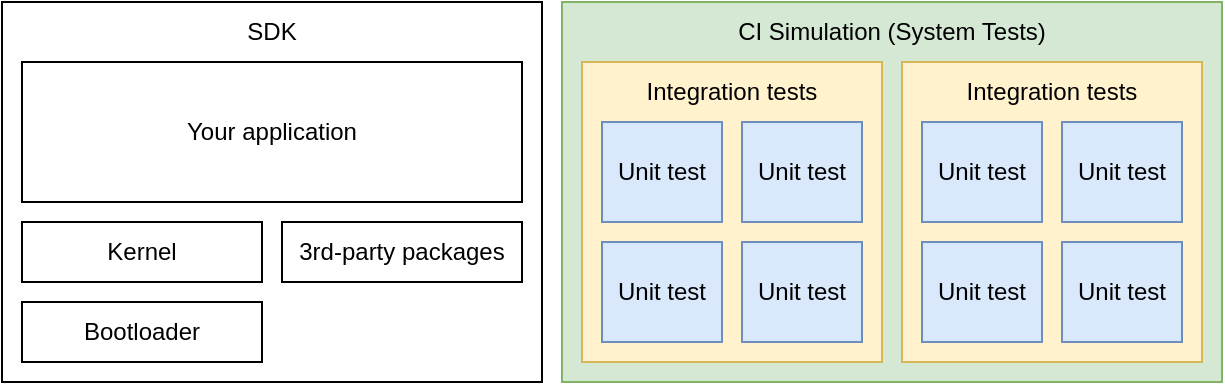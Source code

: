 <mxfile version="20.6.0" type="device"><diagram id="8xm20lVhFXb1jqAWpGOB" name="Page-1"><mxGraphModel dx="967" dy="734" grid="1" gridSize="10" guides="1" tooltips="1" connect="1" arrows="1" fold="1" page="1" pageScale="1" pageWidth="850" pageHeight="1100" math="0" shadow="0"><root><mxCell id="0"/><mxCell id="1" parent="0"/><mxCell id="GwI05cTvJKmrchLceLlK-1" value="" style="rounded=0;whiteSpace=wrap;html=1;fillColor=#d5e8d4;strokeColor=#82b366;" vertex="1" parent="1"><mxGeometry x="360" y="370" width="330" height="190" as="geometry"/></mxCell><mxCell id="GwI05cTvJKmrchLceLlK-2" value="" style="rounded=0;whiteSpace=wrap;html=1;" vertex="1" parent="1"><mxGeometry x="80" y="370" width="270" height="190" as="geometry"/></mxCell><mxCell id="GwI05cTvJKmrchLceLlK-3" value="Bootloader" style="rounded=0;whiteSpace=wrap;html=1;" vertex="1" parent="1"><mxGeometry x="90" y="520" width="120" height="30" as="geometry"/></mxCell><mxCell id="GwI05cTvJKmrchLceLlK-4" value="Kernel" style="rounded=0;whiteSpace=wrap;html=1;" vertex="1" parent="1"><mxGeometry x="90" y="480" width="120" height="30" as="geometry"/></mxCell><mxCell id="GwI05cTvJKmrchLceLlK-5" value="3rd-party packages" style="rounded=0;whiteSpace=wrap;html=1;" vertex="1" parent="1"><mxGeometry x="220" y="480" width="120" height="30" as="geometry"/></mxCell><mxCell id="GwI05cTvJKmrchLceLlK-6" value="Your application" style="rounded=0;whiteSpace=wrap;html=1;" vertex="1" parent="1"><mxGeometry x="90" y="400" width="250" height="70" as="geometry"/></mxCell><mxCell id="GwI05cTvJKmrchLceLlK-7" value="SDK" style="text;html=1;strokeColor=none;fillColor=none;align=center;verticalAlign=middle;whiteSpace=wrap;rounded=0;" vertex="1" parent="1"><mxGeometry x="185" y="370" width="60" height="30" as="geometry"/></mxCell><mxCell id="GwI05cTvJKmrchLceLlK-8" value="CI Simulation (System Tests)" style="text;html=1;strokeColor=none;fillColor=none;align=center;verticalAlign=middle;whiteSpace=wrap;rounded=0;" vertex="1" parent="1"><mxGeometry x="440" y="370" width="170" height="30" as="geometry"/></mxCell><mxCell id="GwI05cTvJKmrchLceLlK-15" value="" style="rounded=0;whiteSpace=wrap;html=1;fillColor=#fff2cc;strokeColor=#d6b656;" vertex="1" parent="1"><mxGeometry x="370" y="400" width="150" height="150" as="geometry"/></mxCell><mxCell id="GwI05cTvJKmrchLceLlK-9" value="Unit test" style="rounded=0;whiteSpace=wrap;html=1;fillColor=#dae8fc;strokeColor=#6c8ebf;" vertex="1" parent="1"><mxGeometry x="380" y="430" width="60" height="50" as="geometry"/></mxCell><mxCell id="GwI05cTvJKmrchLceLlK-10" value="Integration tests" style="text;html=1;strokeColor=none;fillColor=none;align=center;verticalAlign=middle;whiteSpace=wrap;rounded=0;" vertex="1" parent="1"><mxGeometry x="390" y="400" width="110" height="30" as="geometry"/></mxCell><mxCell id="GwI05cTvJKmrchLceLlK-11" value="Unit test" style="rounded=0;whiteSpace=wrap;html=1;fillColor=#dae8fc;strokeColor=#6c8ebf;" vertex="1" parent="1"><mxGeometry x="450" y="490" width="60" height="50" as="geometry"/></mxCell><mxCell id="GwI05cTvJKmrchLceLlK-12" value="Unit test" style="rounded=0;whiteSpace=wrap;html=1;fillColor=#dae8fc;strokeColor=#6c8ebf;" vertex="1" parent="1"><mxGeometry x="380" y="490" width="60" height="50" as="geometry"/></mxCell><mxCell id="GwI05cTvJKmrchLceLlK-13" value="Unit test" style="rounded=0;whiteSpace=wrap;html=1;fillColor=#dae8fc;strokeColor=#6c8ebf;" vertex="1" parent="1"><mxGeometry x="450" y="430" width="60" height="50" as="geometry"/></mxCell><mxCell id="GwI05cTvJKmrchLceLlK-16" value="" style="rounded=0;whiteSpace=wrap;html=1;fillColor=#fff2cc;strokeColor=#d6b656;" vertex="1" parent="1"><mxGeometry x="530" y="400" width="150" height="150" as="geometry"/></mxCell><mxCell id="GwI05cTvJKmrchLceLlK-17" value="Unit test" style="rounded=0;whiteSpace=wrap;html=1;fillColor=#dae8fc;strokeColor=#6c8ebf;" vertex="1" parent="1"><mxGeometry x="540" y="430" width="60" height="50" as="geometry"/></mxCell><mxCell id="GwI05cTvJKmrchLceLlK-18" value="Integration tests" style="text;html=1;strokeColor=none;fillColor=none;align=center;verticalAlign=middle;whiteSpace=wrap;rounded=0;" vertex="1" parent="1"><mxGeometry x="550" y="400" width="110" height="30" as="geometry"/></mxCell><mxCell id="GwI05cTvJKmrchLceLlK-19" value="Unit test" style="rounded=0;whiteSpace=wrap;html=1;fillColor=#dae8fc;strokeColor=#6c8ebf;" vertex="1" parent="1"><mxGeometry x="610" y="490" width="60" height="50" as="geometry"/></mxCell><mxCell id="GwI05cTvJKmrchLceLlK-20" value="Unit test" style="rounded=0;whiteSpace=wrap;html=1;fillColor=#dae8fc;strokeColor=#6c8ebf;" vertex="1" parent="1"><mxGeometry x="540" y="490" width="60" height="50" as="geometry"/></mxCell><mxCell id="GwI05cTvJKmrchLceLlK-21" value="Unit test" style="rounded=0;whiteSpace=wrap;html=1;fillColor=#dae8fc;strokeColor=#6c8ebf;" vertex="1" parent="1"><mxGeometry x="610" y="430" width="60" height="50" as="geometry"/></mxCell></root></mxGraphModel></diagram></mxfile>
